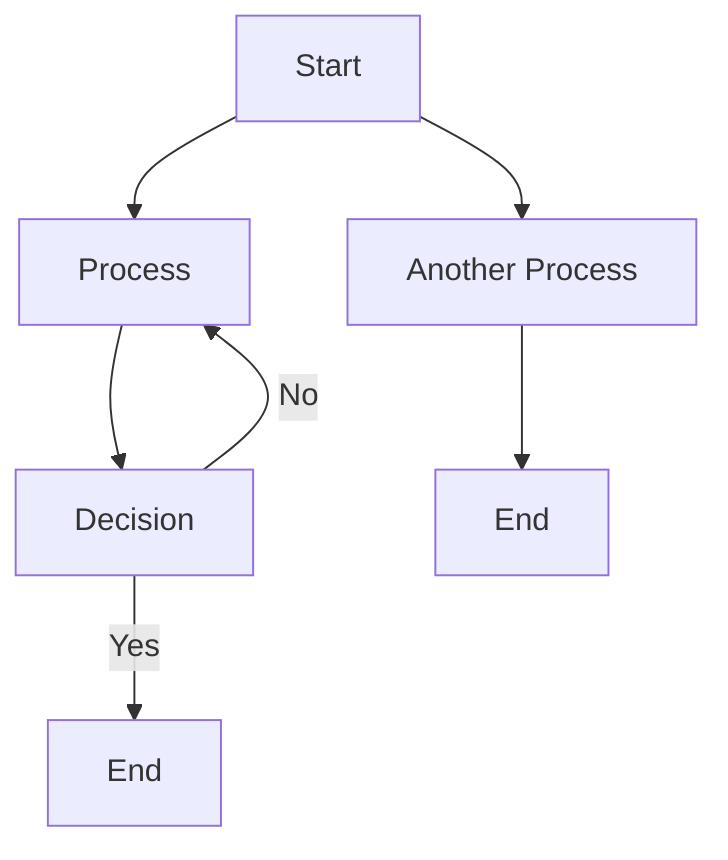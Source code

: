 %%{init: {'theme': 'default'}}%%

graph TD;
    A["Start"] --> B["Process"];
    B --> C["Decision"];
    C -->|"Yes"| D["End"];
    C -->|"No"| B;
    A --> E["Another Process"];
    E --> F["End"];